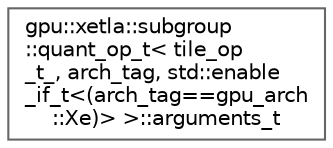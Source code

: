 digraph "Graphical Class Hierarchy"
{
 // LATEX_PDF_SIZE
  bgcolor="transparent";
  edge [fontname=Helvetica,fontsize=10,labelfontname=Helvetica,labelfontsize=10];
  node [fontname=Helvetica,fontsize=10,shape=box,height=0.2,width=0.4];
  rankdir="LR";
  Node0 [id="Node000000",label="gpu::xetla::subgroup\l::quant_op_t\< tile_op\l_t_, arch_tag, std::enable\l_if_t\<(arch_tag==gpu_arch\l::Xe)\> \>::arguments_t",height=0.2,width=0.4,color="grey40", fillcolor="white", style="filled",URL="$structgpu_1_1xetla_1_1subgroup_1_1quant__op__t_3_01tile__op__t___00_01arch__tag_00_01std_1_1enabedc2bdab925ebe68874a83d2a7af9d93.html",tooltip=" "];
}
